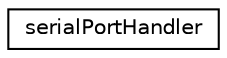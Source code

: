 digraph "Graphical Class Hierarchy"
{
 // LATEX_PDF_SIZE
  edge [fontname="Helvetica",fontsize="10",labelfontname="Helvetica",labelfontsize="10"];
  node [fontname="Helvetica",fontsize="10",shape=record];
  rankdir="LR";
  Node0 [label="serialPortHandler",height=0.2,width=0.4,color="black", fillcolor="white", style="filled",URL="$classserial_port_handler.html",tooltip="This class handles the sending of the messages to the STM board via serial and it forwards the receiv..."];
}
